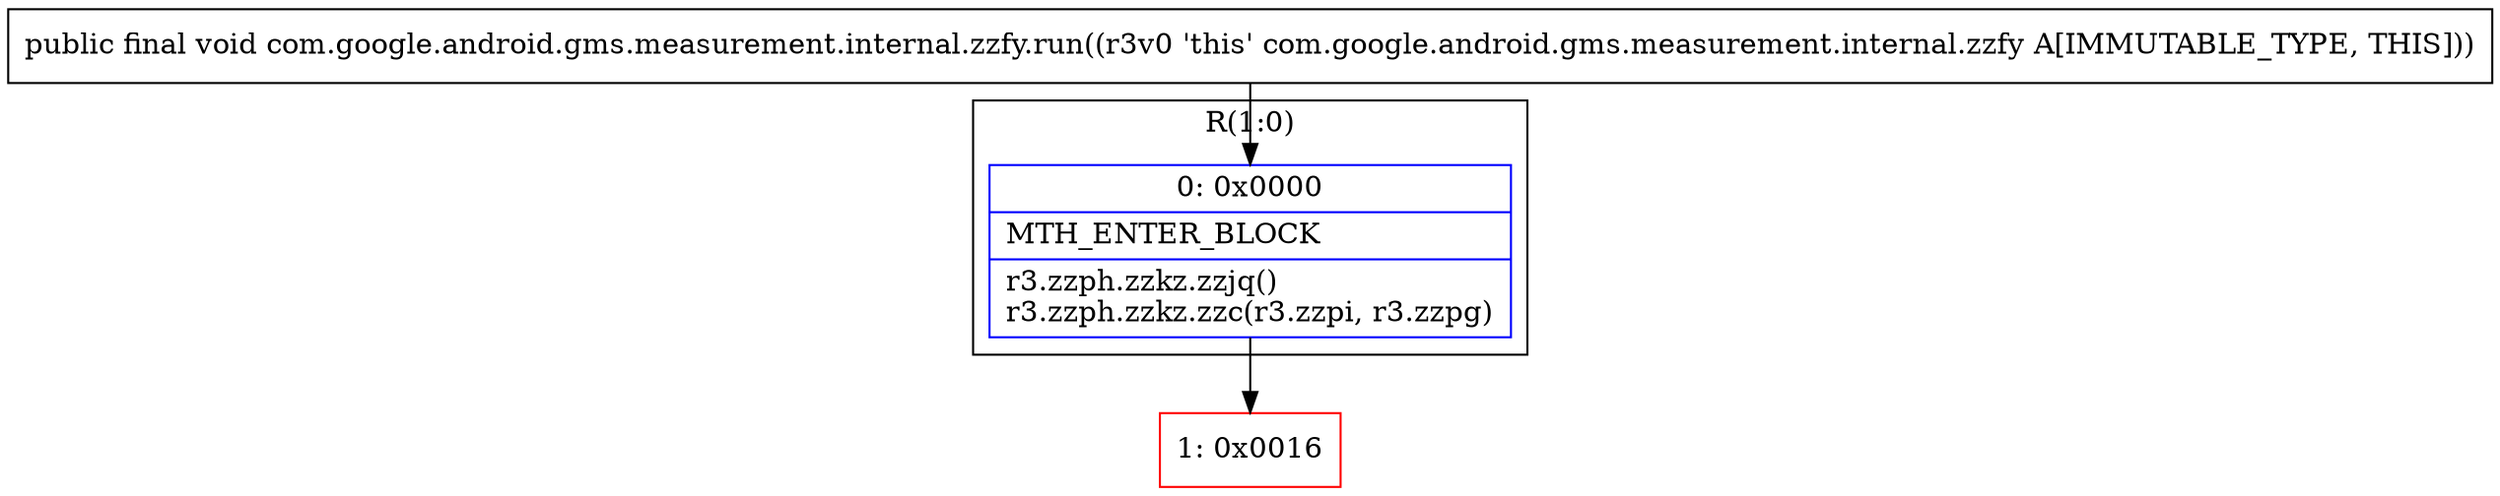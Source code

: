 digraph "CFG forcom.google.android.gms.measurement.internal.zzfy.run()V" {
subgraph cluster_Region_1446787792 {
label = "R(1:0)";
node [shape=record,color=blue];
Node_0 [shape=record,label="{0\:\ 0x0000|MTH_ENTER_BLOCK\l|r3.zzph.zzkz.zzjq()\lr3.zzph.zzkz.zzc(r3.zzpi, r3.zzpg)\l}"];
}
Node_1 [shape=record,color=red,label="{1\:\ 0x0016}"];
MethodNode[shape=record,label="{public final void com.google.android.gms.measurement.internal.zzfy.run((r3v0 'this' com.google.android.gms.measurement.internal.zzfy A[IMMUTABLE_TYPE, THIS])) }"];
MethodNode -> Node_0;
Node_0 -> Node_1;
}

